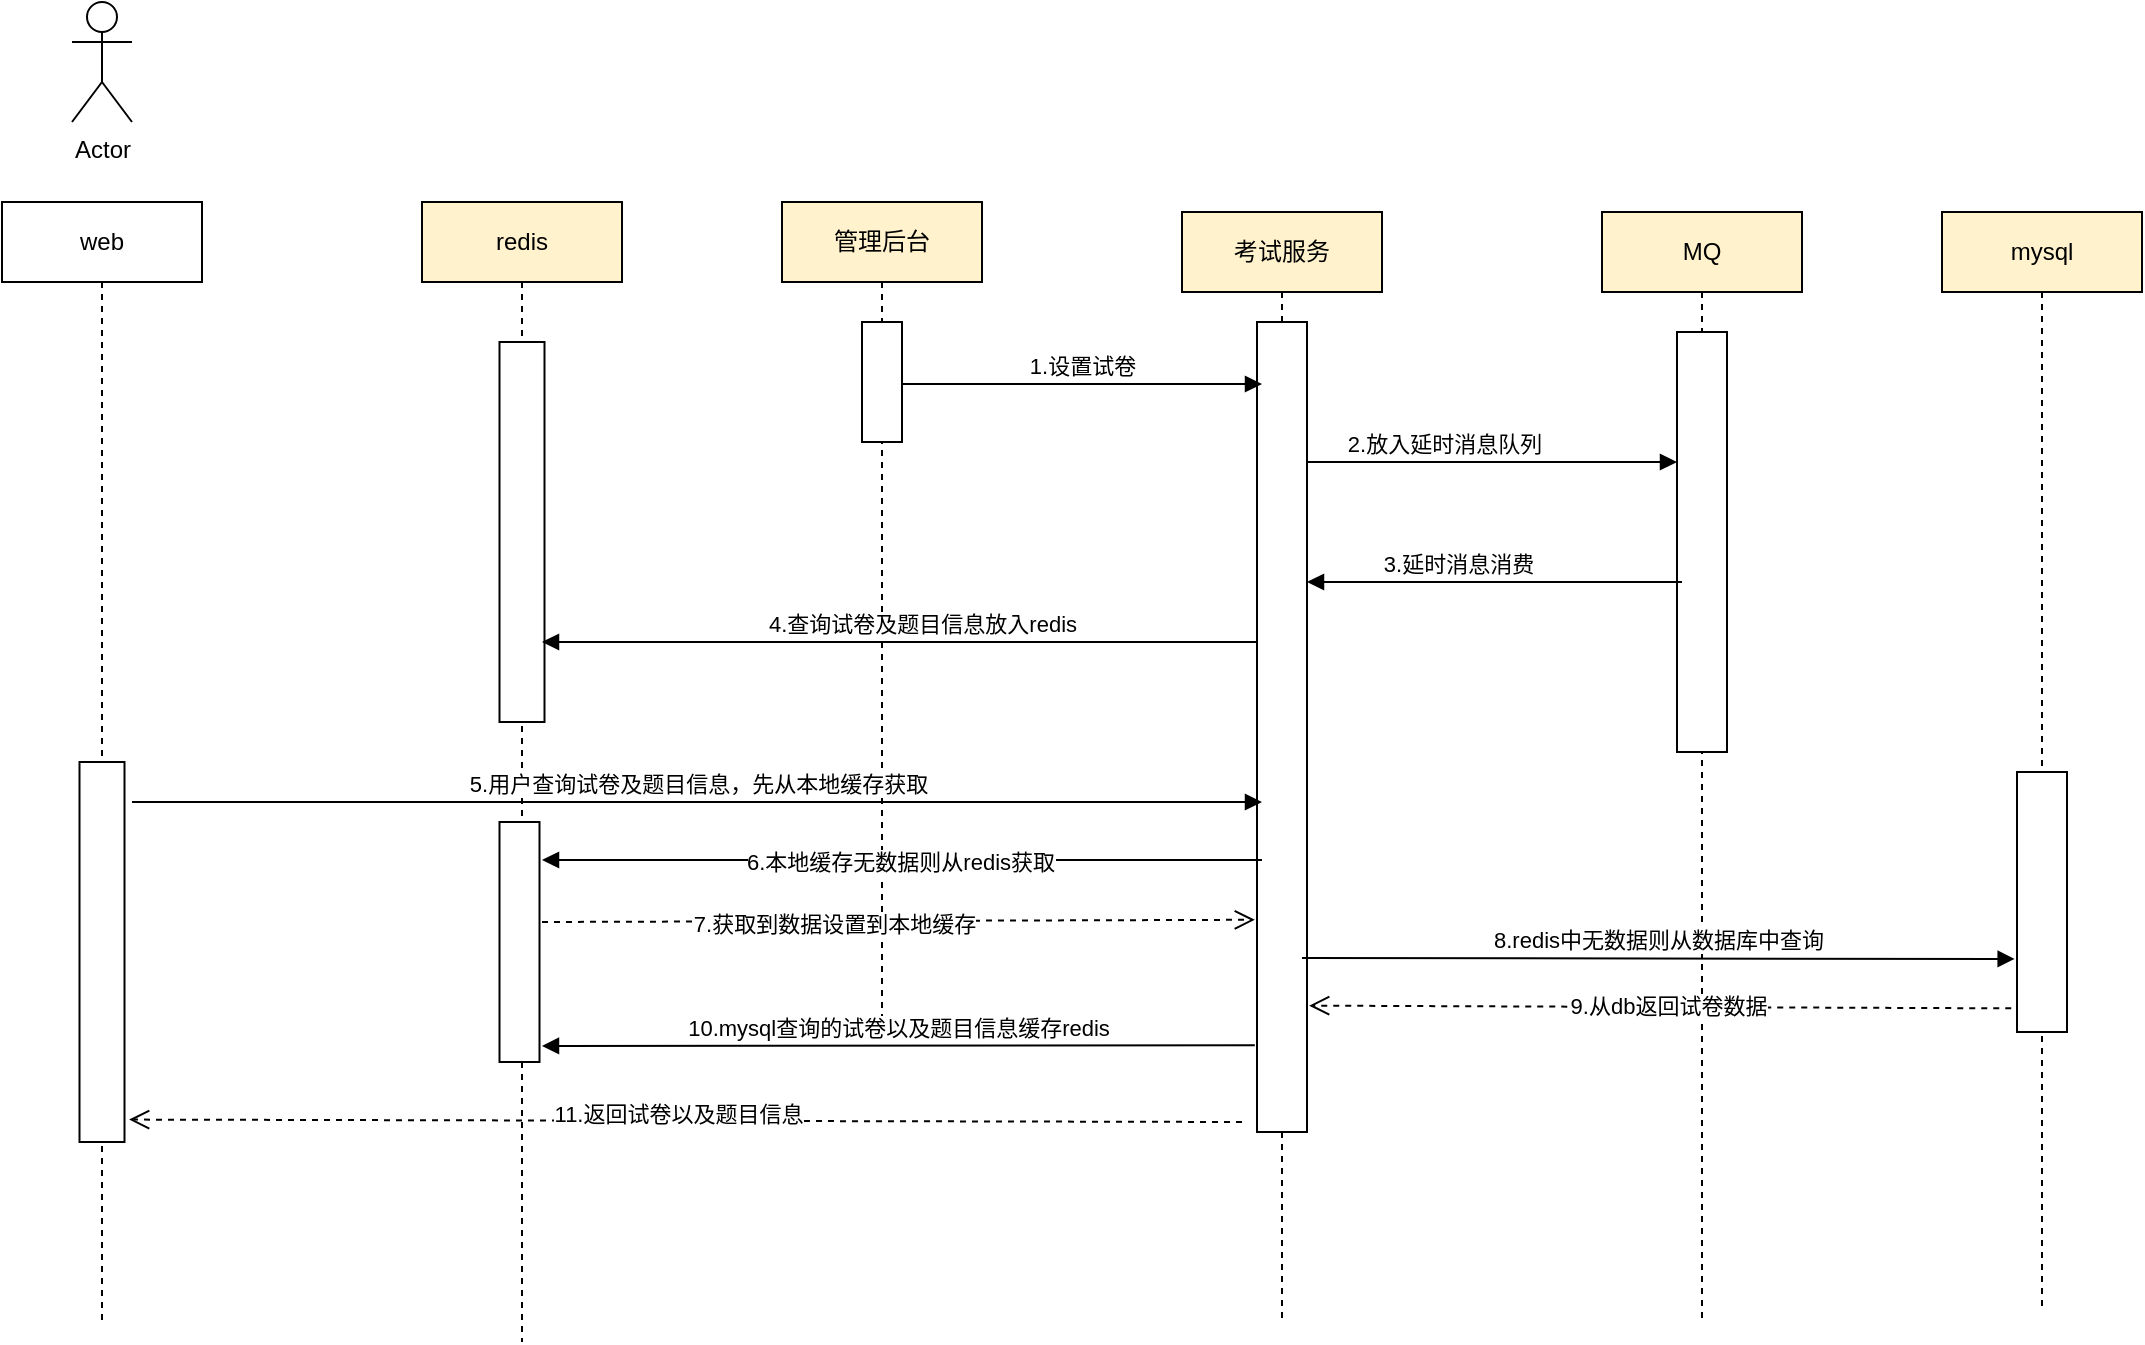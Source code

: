 <mxfile version="16.1.0" type="github"><diagram id="6twbebETb-sJDLfbIy-y" name="Page-1"><mxGraphModel dx="1727" dy="916" grid="1" gridSize="10" guides="1" tooltips="1" connect="1" arrows="1" fold="1" page="1" pageScale="1" pageWidth="827" pageHeight="1169" math="0" shadow="0"><root><mxCell id="0"/><mxCell id="1" parent="0"/><mxCell id="NPfKUFCWzaxUU2glNM4r-3" value="web" style="shape=umlLifeline;perimeter=lifelinePerimeter;whiteSpace=wrap;html=1;container=1;collapsible=0;recursiveResize=0;outlineConnect=0;" vertex="1" parent="1"><mxGeometry x="160" y="710" width="100" height="560" as="geometry"/></mxCell><mxCell id="NPfKUFCWzaxUU2glNM4r-30" value="" style="html=1;points=[];perimeter=orthogonalPerimeter;strokeColor=default;" vertex="1" parent="NPfKUFCWzaxUU2glNM4r-3"><mxGeometry x="38.75" y="280" width="22.5" height="190" as="geometry"/></mxCell><mxCell id="NPfKUFCWzaxUU2glNM4r-6" value="redis" style="shape=umlLifeline;perimeter=lifelinePerimeter;whiteSpace=wrap;html=1;container=1;collapsible=0;recursiveResize=0;outlineConnect=0;strokeColor=default;fillColor=#fff2cc;" vertex="1" parent="1"><mxGeometry x="370" y="710" width="100" height="570" as="geometry"/></mxCell><mxCell id="NPfKUFCWzaxUU2glNM4r-27" value="" style="html=1;points=[];perimeter=orthogonalPerimeter;strokeColor=default;" vertex="1" parent="NPfKUFCWzaxUU2glNM4r-6"><mxGeometry x="38.75" y="70" width="22.5" height="190" as="geometry"/></mxCell><mxCell id="NPfKUFCWzaxUU2glNM4r-35" value="" style="html=1;points=[];perimeter=orthogonalPerimeter;strokeColor=default;" vertex="1" parent="NPfKUFCWzaxUU2glNM4r-6"><mxGeometry x="38.75" y="310" width="20" height="120" as="geometry"/></mxCell><mxCell id="NPfKUFCWzaxUU2glNM4r-7" value="管理后台" style="shape=umlLifeline;perimeter=lifelinePerimeter;whiteSpace=wrap;html=1;container=1;collapsible=0;recursiveResize=0;outlineConnect=0;fillColor=#fff2cc;strokeColor=default;" vertex="1" parent="1"><mxGeometry x="550" y="710" width="100" height="420" as="geometry"/></mxCell><mxCell id="NPfKUFCWzaxUU2glNM4r-15" value="" style="html=1;points=[];perimeter=orthogonalPerimeter;strokeColor=default;" vertex="1" parent="NPfKUFCWzaxUU2glNM4r-7"><mxGeometry x="40" y="60" width="20" height="60" as="geometry"/></mxCell><mxCell id="NPfKUFCWzaxUU2glNM4r-31" value="4.查询试卷及题目信息放入redis" style="html=1;verticalAlign=bottom;endArrow=block;rounded=0;" edge="1" parent="NPfKUFCWzaxUU2glNM4r-7"><mxGeometry x="-0.059" width="80" relative="1" as="geometry"><mxPoint x="237.5" y="220" as="sourcePoint"/><mxPoint x="-120" y="220" as="targetPoint"/><Array as="points"><mxPoint x="187.5" y="220"/></Array><mxPoint as="offset"/></mxGeometry></mxCell><mxCell id="NPfKUFCWzaxUU2glNM4r-9" value="考试服务" style="shape=umlLifeline;perimeter=lifelinePerimeter;whiteSpace=wrap;html=1;container=1;collapsible=0;recursiveResize=0;outlineConnect=0;fillColor=#fff2cc;strokeColor=default;" vertex="1" parent="1"><mxGeometry x="750" y="715" width="100" height="555" as="geometry"/></mxCell><mxCell id="NPfKUFCWzaxUU2glNM4r-16" value="" style="html=1;points=[];perimeter=orthogonalPerimeter;strokeColor=default;" vertex="1" parent="NPfKUFCWzaxUU2glNM4r-9"><mxGeometry x="37.5" y="55" width="25" height="405" as="geometry"/></mxCell><mxCell id="NPfKUFCWzaxUU2glNM4r-10" value="MQ" style="shape=umlLifeline;perimeter=lifelinePerimeter;whiteSpace=wrap;html=1;container=1;collapsible=0;recursiveResize=0;outlineConnect=0;fillColor=#fff2cc;strokeColor=default;" vertex="1" parent="1"><mxGeometry x="960" y="715" width="100" height="555" as="geometry"/></mxCell><mxCell id="NPfKUFCWzaxUU2glNM4r-17" value="" style="html=1;points=[];perimeter=orthogonalPerimeter;strokeColor=default;" vertex="1" parent="NPfKUFCWzaxUU2glNM4r-10"><mxGeometry x="37.5" y="60" width="25" height="210" as="geometry"/></mxCell><mxCell id="NPfKUFCWzaxUU2glNM4r-25" value="3.延时消息消费" style="html=1;verticalAlign=bottom;endArrow=block;rounded=0;" edge="1" parent="NPfKUFCWzaxUU2glNM4r-10"><mxGeometry x="0.198" width="80" relative="1" as="geometry"><mxPoint x="40" y="185" as="sourcePoint"/><mxPoint x="-147.5" y="185" as="targetPoint"/><Array as="points"><mxPoint x="-22.5" y="185"/></Array><mxPoint as="offset"/></mxGeometry></mxCell><mxCell id="NPfKUFCWzaxUU2glNM4r-11" value="Actor" style="shape=umlActor;verticalLabelPosition=bottom;verticalAlign=top;html=1;" vertex="1" parent="1"><mxGeometry x="195" y="610" width="30" height="60" as="geometry"/></mxCell><mxCell id="NPfKUFCWzaxUU2glNM4r-21" value="1.设置试卷" style="html=1;verticalAlign=bottom;endArrow=block;rounded=0;" edge="1" parent="1"><mxGeometry width="80" relative="1" as="geometry"><mxPoint x="610" y="801" as="sourcePoint"/><mxPoint x="790" y="801" as="targetPoint"/><Array as="points"><mxPoint x="730" y="801"/></Array></mxGeometry></mxCell><mxCell id="NPfKUFCWzaxUU2glNM4r-22" value="2.放入延时消息队列" style="html=1;verticalAlign=bottom;endArrow=block;rounded=0;" edge="1" parent="1"><mxGeometry x="-0.257" width="80" relative="1" as="geometry"><mxPoint x="812.5" y="840" as="sourcePoint"/><mxPoint x="997.5" y="840" as="targetPoint"/><mxPoint as="offset"/></mxGeometry></mxCell><mxCell id="NPfKUFCWzaxUU2glNM4r-34" value="5.用户查询试卷及题目信息，先从本地缓存获取" style="html=1;verticalAlign=bottom;endArrow=block;rounded=0;" edge="1" parent="1"><mxGeometry width="80" relative="1" as="geometry"><mxPoint x="225" y="1010" as="sourcePoint"/><mxPoint x="790" y="1010" as="targetPoint"/><Array as="points"><mxPoint x="640" y="1010"/><mxPoint x="720" y="1010"/></Array></mxGeometry></mxCell><mxCell id="NPfKUFCWzaxUU2glNM4r-36" value="" style="html=1;verticalAlign=bottom;endArrow=block;rounded=0;" edge="1" parent="1"><mxGeometry width="80" relative="1" as="geometry"><mxPoint x="790" y="1039" as="sourcePoint"/><mxPoint x="430" y="1039" as="targetPoint"/></mxGeometry></mxCell><mxCell id="NPfKUFCWzaxUU2glNM4r-38" value="6.本地缓存无数据则从redis获取" style="edgeLabel;html=1;align=center;verticalAlign=middle;resizable=0;points=[];" vertex="1" connectable="0" parent="NPfKUFCWzaxUU2glNM4r-36"><mxGeometry x="0.008" y="1" relative="1" as="geometry"><mxPoint as="offset"/></mxGeometry></mxCell><mxCell id="NPfKUFCWzaxUU2glNM4r-41" value="" style="html=1;verticalAlign=bottom;endArrow=open;dashed=1;endSize=8;rounded=0;entryX=-0.043;entryY=0.738;entryDx=0;entryDy=0;entryPerimeter=0;" edge="1" parent="1" target="NPfKUFCWzaxUU2glNM4r-16"><mxGeometry relative="1" as="geometry"><mxPoint x="430" y="1070" as="sourcePoint"/><mxPoint x="780" y="1070" as="targetPoint"/></mxGeometry></mxCell><mxCell id="NPfKUFCWzaxUU2glNM4r-42" value="7.获取到数据设置到本地缓存" style="edgeLabel;html=1;align=center;verticalAlign=middle;resizable=0;points=[];" vertex="1" connectable="0" parent="NPfKUFCWzaxUU2glNM4r-41"><mxGeometry x="-0.18" y="-1" relative="1" as="geometry"><mxPoint as="offset"/></mxGeometry></mxCell><mxCell id="NPfKUFCWzaxUU2glNM4r-44" value="mysql" style="shape=umlLifeline;perimeter=lifelinePerimeter;whiteSpace=wrap;html=1;container=1;collapsible=0;recursiveResize=0;outlineConnect=0;fillColor=#fff2cc;strokeColor=default;" vertex="1" parent="1"><mxGeometry x="1130" y="715" width="100" height="550" as="geometry"/></mxCell><mxCell id="NPfKUFCWzaxUU2glNM4r-45" value="" style="html=1;points=[];perimeter=orthogonalPerimeter;strokeColor=default;" vertex="1" parent="NPfKUFCWzaxUU2glNM4r-44"><mxGeometry x="37.5" y="280" width="25" height="130" as="geometry"/></mxCell><mxCell id="NPfKUFCWzaxUU2glNM4r-47" value="8.redis中无数据则从数据库中查询" style="html=1;verticalAlign=bottom;endArrow=block;rounded=0;entryX=-0.047;entryY=0.719;entryDx=0;entryDy=0;entryPerimeter=0;" edge="1" parent="1" target="NPfKUFCWzaxUU2glNM4r-45"><mxGeometry width="80" relative="1" as="geometry"><mxPoint x="810" y="1088" as="sourcePoint"/><mxPoint x="1160" y="1080" as="targetPoint"/><Array as="points"/></mxGeometry></mxCell><mxCell id="NPfKUFCWzaxUU2glNM4r-48" value="" style="html=1;verticalAlign=bottom;endArrow=open;dashed=1;endSize=8;rounded=0;exitX=-0.115;exitY=0.909;exitDx=0;exitDy=0;exitPerimeter=0;entryX=1.043;entryY=0.844;entryDx=0;entryDy=0;entryPerimeter=0;" edge="1" parent="1" source="NPfKUFCWzaxUU2glNM4r-45" target="NPfKUFCWzaxUU2glNM4r-16"><mxGeometry relative="1" as="geometry"><mxPoint x="990" y="1110" as="sourcePoint"/><mxPoint x="820" y="1108" as="targetPoint"/></mxGeometry></mxCell><mxCell id="NPfKUFCWzaxUU2glNM4r-49" value="9.从db返回试卷数据" style="edgeLabel;html=1;align=center;verticalAlign=middle;resizable=0;points=[];" vertex="1" connectable="0" parent="NPfKUFCWzaxUU2glNM4r-48"><mxGeometry x="-0.02" y="-1" relative="1" as="geometry"><mxPoint as="offset"/></mxGeometry></mxCell><mxCell id="NPfKUFCWzaxUU2glNM4r-50" value="10.mysql查询的试卷以及题目信息缓存redis" style="html=1;verticalAlign=bottom;endArrow=block;rounded=0;exitX=-0.043;exitY=0.893;exitDx=0;exitDy=0;exitPerimeter=0;" edge="1" parent="1" source="NPfKUFCWzaxUU2glNM4r-16"><mxGeometry width="80" relative="1" as="geometry"><mxPoint x="630" y="1230" as="sourcePoint"/><mxPoint x="430" y="1132" as="targetPoint"/></mxGeometry></mxCell><mxCell id="NPfKUFCWzaxUU2glNM4r-51" value="" style="html=1;verticalAlign=bottom;endArrow=open;dashed=1;endSize=8;rounded=0;entryX=1.103;entryY=0.941;entryDx=0;entryDy=0;entryPerimeter=0;" edge="1" parent="1" target="NPfKUFCWzaxUU2glNM4r-30"><mxGeometry relative="1" as="geometry"><mxPoint x="780" y="1170" as="sourcePoint"/><mxPoint x="230" y="1170" as="targetPoint"/></mxGeometry></mxCell><mxCell id="NPfKUFCWzaxUU2glNM4r-52" value="11.返回试卷以及题目信息" style="edgeLabel;html=1;align=center;verticalAlign=middle;resizable=0;points=[];" vertex="1" connectable="0" parent="NPfKUFCWzaxUU2glNM4r-51"><mxGeometry x="0.018" y="-4" relative="1" as="geometry"><mxPoint x="1" as="offset"/></mxGeometry></mxCell></root></mxGraphModel></diagram></mxfile>